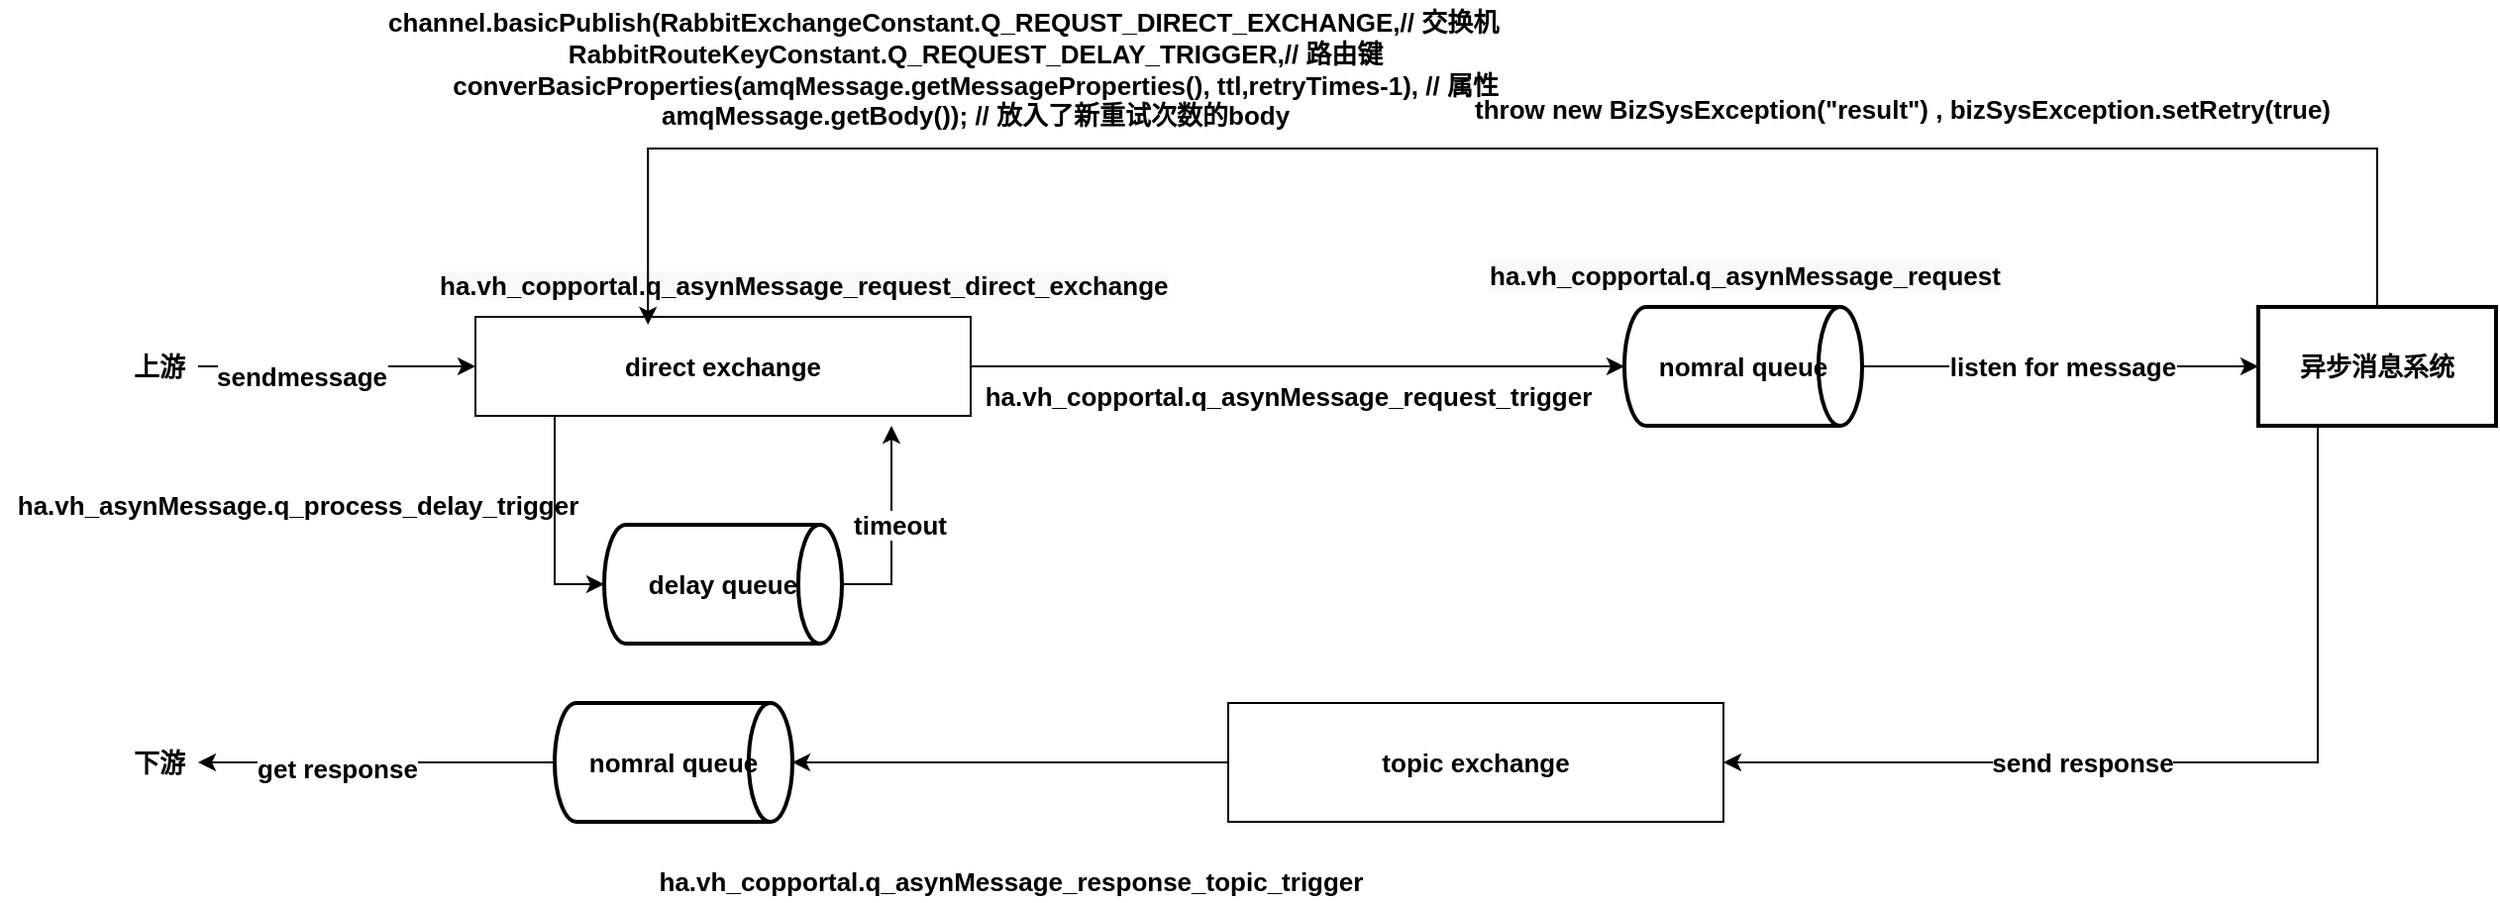 <mxfile version="19.0.3" type="github">
  <diagram id="lb49zGArCtAXKEoiKGBM" name="Page-1">
    <mxGraphModel dx="2249" dy="761" grid="1" gridSize="10" guides="1" tooltips="1" connect="1" arrows="1" fold="1" page="1" pageScale="1" pageWidth="827" pageHeight="1169" math="0" shadow="0">
      <root>
        <mxCell id="0" />
        <mxCell id="1" parent="0" />
        <mxCell id="q0r__lYniVPvZSONTL-B-3" value="" style="edgeStyle=orthogonalEdgeStyle;rounded=0;orthogonalLoop=1;jettySize=auto;html=1;fontStyle=1;fontSize=13;" edge="1" parent="1" source="q0r__lYniVPvZSONTL-B-1" target="q0r__lYniVPvZSONTL-B-2">
          <mxGeometry relative="1" as="geometry" />
        </mxCell>
        <mxCell id="q0r__lYniVPvZSONTL-B-4" value="sendmessage" style="edgeLabel;html=1;align=center;verticalAlign=middle;resizable=0;points=[];fontStyle=1;fontSize=13;" vertex="1" connectable="0" parent="q0r__lYniVPvZSONTL-B-3">
          <mxGeometry x="-0.26" y="-5" relative="1" as="geometry">
            <mxPoint as="offset" />
          </mxGeometry>
        </mxCell>
        <mxCell id="q0r__lYniVPvZSONTL-B-1" value="上游" style="text;html=1;align=center;verticalAlign=middle;resizable=0;points=[];autosize=1;strokeColor=none;fillColor=none;fontStyle=1;fontSize=13;" vertex="1" parent="1">
          <mxGeometry y="200" width="40" height="20" as="geometry" />
        </mxCell>
        <mxCell id="q0r__lYniVPvZSONTL-B-8" style="edgeStyle=orthogonalEdgeStyle;rounded=0;orthogonalLoop=1;jettySize=auto;html=1;entryX=0;entryY=0.5;entryDx=0;entryDy=0;entryPerimeter=0;fontStyle=1;fontSize=13;" edge="1" parent="1" source="q0r__lYniVPvZSONTL-B-2" target="q0r__lYniVPvZSONTL-B-5">
          <mxGeometry relative="1" as="geometry" />
        </mxCell>
        <mxCell id="q0r__lYniVPvZSONTL-B-22" style="edgeStyle=elbowEdgeStyle;rounded=0;orthogonalLoop=1;jettySize=auto;html=1;fontStyle=1;fontSize=13;" edge="1" parent="1" source="q0r__lYniVPvZSONTL-B-2" target="q0r__lYniVPvZSONTL-B-23">
          <mxGeometry relative="1" as="geometry">
            <mxPoint x="280" y="310" as="targetPoint" />
            <Array as="points">
              <mxPoint x="220" y="320" />
              <mxPoint x="220" y="290" />
              <mxPoint x="370" y="350" />
            </Array>
          </mxGeometry>
        </mxCell>
        <mxCell id="q0r__lYniVPvZSONTL-B-2" value="direct exchange" style="whiteSpace=wrap;html=1;fontStyle=1;fontSize=13;" vertex="1" parent="1">
          <mxGeometry x="180" y="185" width="250" height="50" as="geometry" />
        </mxCell>
        <mxCell id="q0r__lYniVPvZSONTL-B-10" value="" style="edgeStyle=orthogonalEdgeStyle;rounded=0;orthogonalLoop=1;jettySize=auto;html=1;fontStyle=1;fontSize=13;" edge="1" parent="1" source="q0r__lYniVPvZSONTL-B-5" target="q0r__lYniVPvZSONTL-B-9">
          <mxGeometry relative="1" as="geometry" />
        </mxCell>
        <mxCell id="q0r__lYniVPvZSONTL-B-11" value="listen for message" style="edgeLabel;html=1;align=center;verticalAlign=middle;resizable=0;points=[];fontStyle=1;fontSize=13;" vertex="1" connectable="0" parent="q0r__lYniVPvZSONTL-B-10">
          <mxGeometry x="-0.369" y="-3" relative="1" as="geometry">
            <mxPoint x="38" y="-3" as="offset" />
          </mxGeometry>
        </mxCell>
        <mxCell id="q0r__lYniVPvZSONTL-B-5" value="nomral queue" style="strokeWidth=2;html=1;shape=mxgraph.flowchart.direct_data;whiteSpace=wrap;fontStyle=1;fontSize=13;" vertex="1" parent="1">
          <mxGeometry x="760" y="180" width="120" height="60" as="geometry" />
        </mxCell>
        <mxCell id="q0r__lYniVPvZSONTL-B-6" value="&lt;span style=&quot;color: rgb(0, 0, 0); font-family: Helvetica; font-size: 13px; font-style: normal; font-variant-ligatures: normal; font-variant-caps: normal; letter-spacing: normal; orphans: 2; text-align: center; text-indent: 0px; text-transform: none; widows: 2; word-spacing: 0px; -webkit-text-stroke-width: 0px; background-color: rgb(248, 249, 250); text-decoration-thickness: initial; text-decoration-style: initial; text-decoration-color: initial; float: none; display: inline !important;&quot;&gt;ha.vh_copportal.q_asynMessage_request&lt;/span&gt;" style="text;whiteSpace=wrap;html=1;fontStyle=1;fontSize=13;" vertex="1" parent="1">
          <mxGeometry x="690" y="150" width="250" height="30" as="geometry" />
        </mxCell>
        <mxCell id="q0r__lYniVPvZSONTL-B-7" value="&lt;span style=&quot;color: rgb(0, 0, 0); font-family: Helvetica; font-size: 13px; font-style: normal; font-variant-ligatures: normal; font-variant-caps: normal; letter-spacing: normal; orphans: 2; text-align: center; text-indent: 0px; text-transform: none; widows: 2; word-spacing: 0px; -webkit-text-stroke-width: 0px; background-color: rgb(248, 249, 250); text-decoration-thickness: initial; text-decoration-style: initial; text-decoration-color: initial; float: none; display: inline !important;&quot;&gt;ha.vh_copportal.q_asynMessage_request_direct_exchange&lt;/span&gt;" style="text;whiteSpace=wrap;html=1;fontStyle=1;fontSize=13;" vertex="1" parent="1">
          <mxGeometry x="160" y="155" width="340" height="30" as="geometry" />
        </mxCell>
        <mxCell id="q0r__lYniVPvZSONTL-B-21" style="edgeStyle=elbowEdgeStyle;rounded=0;orthogonalLoop=1;jettySize=auto;html=1;entryX=0.315;entryY=1.133;entryDx=0;entryDy=0;entryPerimeter=0;fontStyle=1;fontSize=13;" edge="1" parent="1" source="q0r__lYniVPvZSONTL-B-9" target="q0r__lYniVPvZSONTL-B-7">
          <mxGeometry relative="1" as="geometry">
            <mxPoint x="250" y="50" as="targetPoint" />
            <Array as="points">
              <mxPoint x="300" y="100" />
              <mxPoint x="1270" y="100" />
            </Array>
          </mxGeometry>
        </mxCell>
        <mxCell id="q0r__lYniVPvZSONTL-B-9" value="异步消息系统" style="whiteSpace=wrap;html=1;strokeWidth=2;fontStyle=1;fontSize=13;" vertex="1" parent="1">
          <mxGeometry x="1080" y="180" width="120" height="60" as="geometry" />
        </mxCell>
        <mxCell id="q0r__lYniVPvZSONTL-B-12" value="下游" style="text;html=1;align=center;verticalAlign=middle;resizable=0;points=[];autosize=1;strokeColor=none;fillColor=none;fontStyle=1;fontSize=13;" vertex="1" parent="1">
          <mxGeometry y="400" width="40" height="20" as="geometry" />
        </mxCell>
        <mxCell id="q0r__lYniVPvZSONTL-B-19" style="edgeStyle=elbowEdgeStyle;rounded=0;orthogonalLoop=1;jettySize=auto;html=1;fontStyle=1;fontSize=13;" edge="1" parent="1" source="q0r__lYniVPvZSONTL-B-13" target="q0r__lYniVPvZSONTL-B-18">
          <mxGeometry relative="1" as="geometry" />
        </mxCell>
        <mxCell id="q0r__lYniVPvZSONTL-B-13" value="topic exchange" style="whiteSpace=wrap;html=1;fontStyle=1;fontSize=13;" vertex="1" parent="1">
          <mxGeometry x="560" y="380" width="250" height="60" as="geometry" />
        </mxCell>
        <mxCell id="q0r__lYniVPvZSONTL-B-16" style="edgeStyle=elbowEdgeStyle;rounded=0;orthogonalLoop=1;jettySize=auto;html=1;entryX=1;entryY=0.5;entryDx=0;entryDy=0;fontStyle=1;fontSize=13;" edge="1" parent="1" source="q0r__lYniVPvZSONTL-B-9" target="q0r__lYniVPvZSONTL-B-13">
          <mxGeometry relative="1" as="geometry">
            <mxPoint x="960" y="520" as="targetPoint" />
            <mxPoint x="1140" y="240" as="sourcePoint" />
            <Array as="points">
              <mxPoint x="1110" y="270" />
              <mxPoint x="1160" y="320" />
              <mxPoint x="1170" y="480" />
            </Array>
          </mxGeometry>
        </mxCell>
        <mxCell id="q0r__lYniVPvZSONTL-B-17" value="send response" style="edgeLabel;html=1;align=center;verticalAlign=middle;resizable=0;points=[];fontStyle=1;fontSize=13;" vertex="1" connectable="0" parent="q0r__lYniVPvZSONTL-B-16">
          <mxGeometry x="0.534" relative="1" as="geometry">
            <mxPoint x="71" as="offset" />
          </mxGeometry>
        </mxCell>
        <mxCell id="q0r__lYniVPvZSONTL-B-20" style="edgeStyle=elbowEdgeStyle;rounded=0;orthogonalLoop=1;jettySize=auto;html=1;fontStyle=1;fontSize=13;" edge="1" parent="1" source="q0r__lYniVPvZSONTL-B-18">
          <mxGeometry relative="1" as="geometry">
            <mxPoint x="40" y="410" as="targetPoint" />
          </mxGeometry>
        </mxCell>
        <mxCell id="q0r__lYniVPvZSONTL-B-33" value="get response" style="edgeLabel;html=1;align=center;verticalAlign=middle;resizable=0;points=[];fontStyle=1;fontSize=13;" vertex="1" connectable="0" parent="q0r__lYniVPvZSONTL-B-20">
          <mxGeometry x="0.222" y="3" relative="1" as="geometry">
            <mxPoint as="offset" />
          </mxGeometry>
        </mxCell>
        <mxCell id="q0r__lYniVPvZSONTL-B-18" value="nomral queue" style="strokeWidth=2;html=1;shape=mxgraph.flowchart.direct_data;whiteSpace=wrap;fontStyle=1;fontSize=13;" vertex="1" parent="1">
          <mxGeometry x="220" y="380" width="120" height="60" as="geometry" />
        </mxCell>
        <mxCell id="q0r__lYniVPvZSONTL-B-24" style="edgeStyle=elbowEdgeStyle;rounded=0;orthogonalLoop=1;jettySize=auto;html=1;entryX=0.84;entryY=1.1;entryDx=0;entryDy=0;entryPerimeter=0;fontStyle=1;fontSize=13;" edge="1" parent="1" source="q0r__lYniVPvZSONTL-B-23" target="q0r__lYniVPvZSONTL-B-2">
          <mxGeometry relative="1" as="geometry">
            <Array as="points">
              <mxPoint x="390" y="220" />
            </Array>
          </mxGeometry>
        </mxCell>
        <mxCell id="q0r__lYniVPvZSONTL-B-28" value="timeout&lt;br style=&quot;font-size: 13px;&quot;&gt;" style="edgeLabel;html=1;align=center;verticalAlign=middle;resizable=0;points=[];fontStyle=1;fontSize=13;" vertex="1" connectable="0" parent="q0r__lYniVPvZSONTL-B-24">
          <mxGeometry x="0.048" y="-4" relative="1" as="geometry">
            <mxPoint as="offset" />
          </mxGeometry>
        </mxCell>
        <mxCell id="q0r__lYniVPvZSONTL-B-23" value="delay queue" style="strokeWidth=2;html=1;shape=mxgraph.flowchart.direct_data;whiteSpace=wrap;fontStyle=1;fontSize=13;" vertex="1" parent="1">
          <mxGeometry x="245" y="290" width="120" height="60" as="geometry" />
        </mxCell>
        <mxCell id="q0r__lYniVPvZSONTL-B-26" value="throw new BizSysException(&quot;result&quot;) , bizSysException.setRetry(true)" style="text;html=1;align=center;verticalAlign=middle;resizable=0;points=[];autosize=1;strokeColor=none;fillColor=none;fontStyle=1;fontSize=13;" vertex="1" parent="1">
          <mxGeometry x="675" y="70" width="450" height="20" as="geometry" />
        </mxCell>
        <mxCell id="q0r__lYniVPvZSONTL-B-27" value="ha.vh_asynMessage.q_process_delay_trigger" style="text;html=1;align=center;verticalAlign=middle;resizable=0;points=[];autosize=1;strokeColor=none;fillColor=none;fontStyle=1;fontSize=13;" vertex="1" parent="1">
          <mxGeometry x="-60" y="270" width="300" height="20" as="geometry" />
        </mxCell>
        <mxCell id="q0r__lYniVPvZSONTL-B-30" value="&lt;div style=&quot;font-size: 13px;&quot;&gt;&amp;nbsp;channel.basicPublish(RabbitExchangeConstant.Q_REQUST_DIRECT_EXCHANGE,// 交换机&lt;/div&gt;&lt;div style=&quot;font-size: 13px;&quot;&gt;&amp;nbsp; &amp;nbsp; &amp;nbsp; &amp;nbsp; &amp;nbsp; RabbitRouteKeyConstant.Q_REQUEST_DELAY_TRIGGER,// 路由键&lt;/div&gt;&lt;div style=&quot;font-size: 13px;&quot;&gt;&amp;nbsp; &amp;nbsp; &amp;nbsp; &amp;nbsp; &amp;nbsp; converBasicProperties(amqMessage.getMessageProperties(), ttl,retryTimes-1), // 属性&lt;/div&gt;&lt;div style=&quot;font-size: 13px;&quot;&gt;&amp;nbsp; &amp;nbsp; &amp;nbsp; &amp;nbsp; &amp;nbsp; amqMessage.getBody()); // 放入了新重试次数的body&lt;/div&gt;" style="text;html=1;align=center;verticalAlign=middle;resizable=0;points=[];autosize=1;strokeColor=none;fillColor=none;fontStyle=1;fontSize=13;" vertex="1" parent="1">
          <mxGeometry x="124" y="25" width="580" height="70" as="geometry" />
        </mxCell>
        <mxCell id="q0r__lYniVPvZSONTL-B-31" value="ha.vh_copportal.q_asynMessage_request_trigger" style="text;html=1;align=center;verticalAlign=middle;resizable=0;points=[];autosize=1;strokeColor=none;fillColor=none;fontStyle=1;fontSize=13;" vertex="1" parent="1">
          <mxGeometry x="430" y="215" width="320" height="20" as="geometry" />
        </mxCell>
        <mxCell id="q0r__lYniVPvZSONTL-B-32" value="ha.vh_copportal.q_asynMessage_response_topic_trigger" style="text;html=1;align=center;verticalAlign=middle;resizable=0;points=[];autosize=1;strokeColor=none;fillColor=none;fontStyle=1;fontSize=13;" vertex="1" parent="1">
          <mxGeometry x="265" y="460" width="370" height="20" as="geometry" />
        </mxCell>
      </root>
    </mxGraphModel>
  </diagram>
</mxfile>
